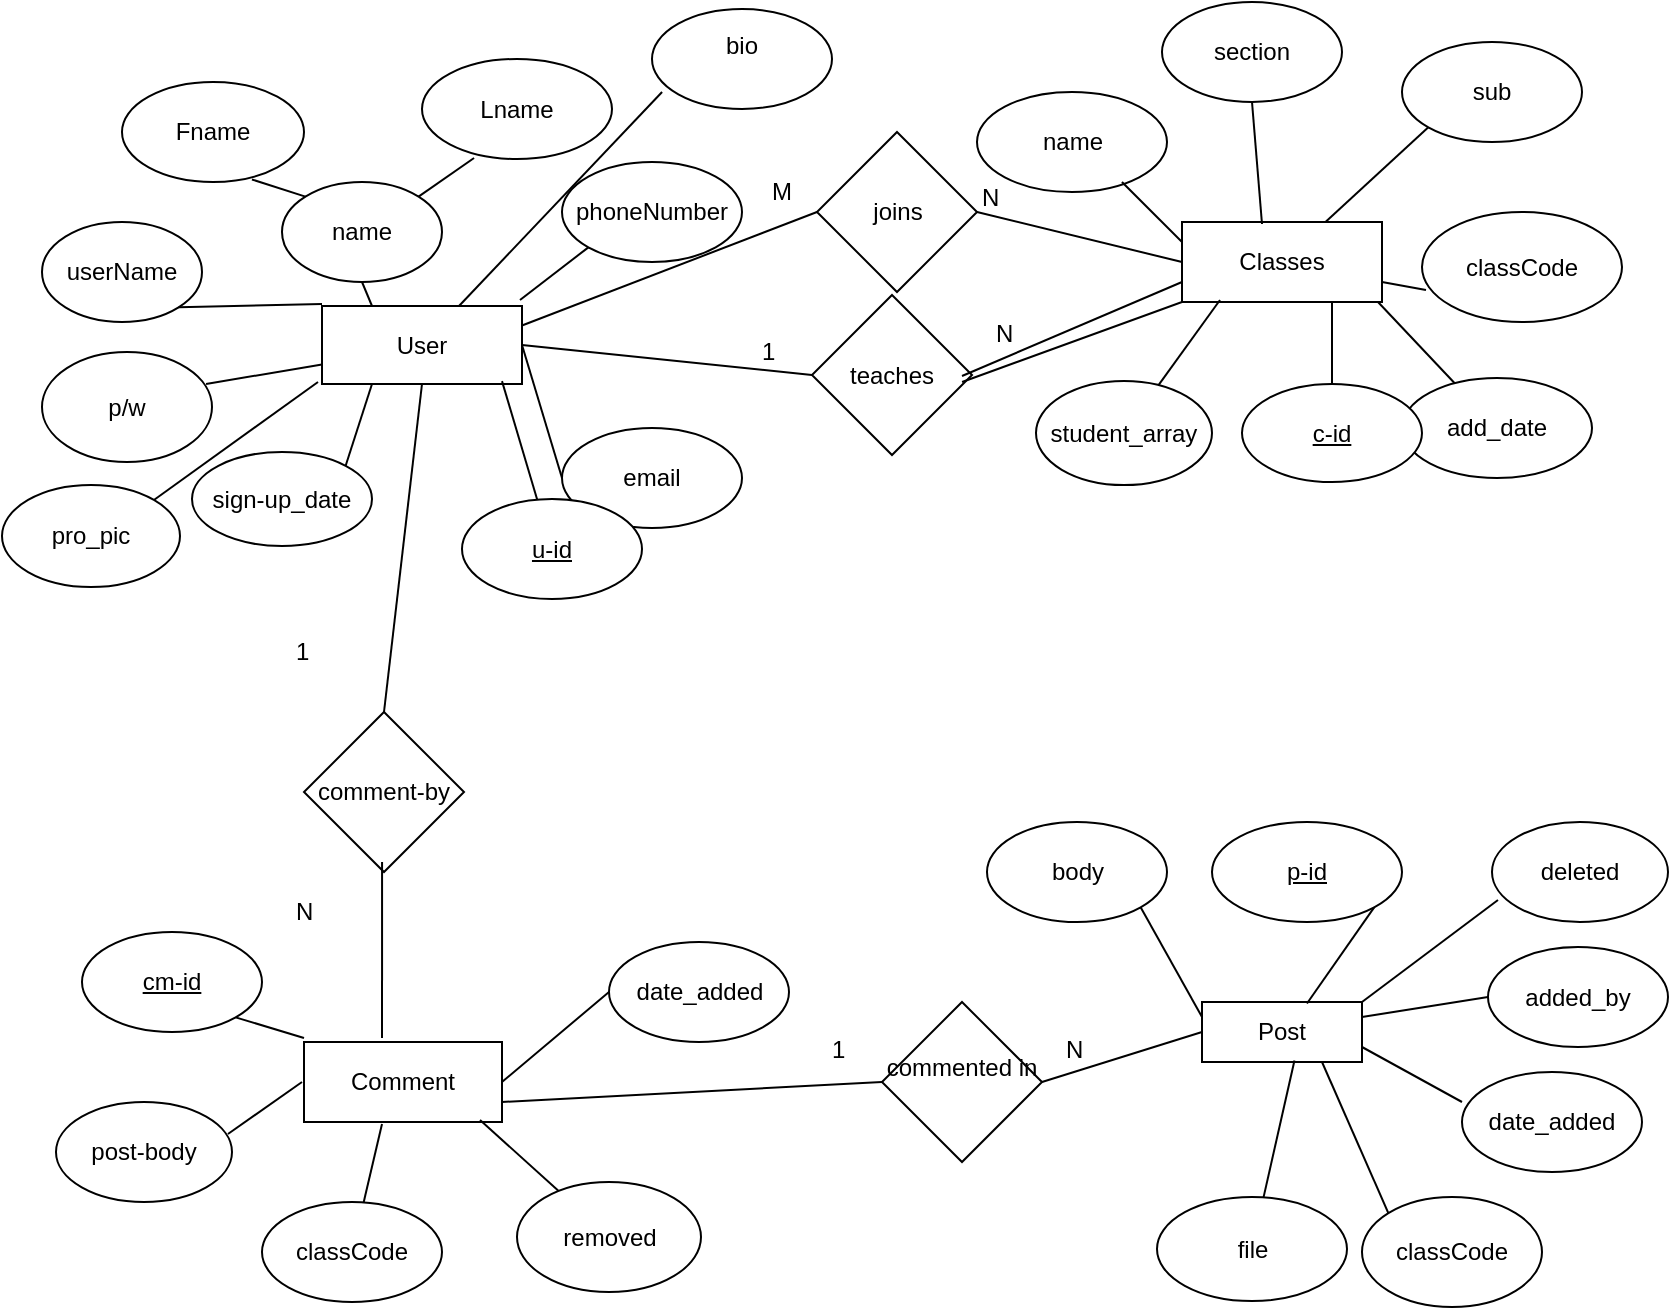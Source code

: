 <mxfile version="10.6.0" type="google"><diagram id="8cpzSz4M3G0xS4OgJkMo" name="Page-1"><mxGraphModel dx="800" dy="454" grid="1" gridSize="10" guides="1" tooltips="1" connect="1" arrows="1" fold="1" page="1" pageScale="1" pageWidth="850" pageHeight="1100" math="0" shadow="0"><root><mxCell id="0"/><mxCell id="1" parent="0"/><mxCell id="r7sNCgSim0FzrHCBKvqG-2" value="User" style="rounded=0;whiteSpace=wrap;html=1;" parent="1" vertex="1"><mxGeometry x="160" y="152" width="100" height="39" as="geometry"/></mxCell><mxCell id="r7sNCgSim0FzrHCBKvqG-3" value="phoneNumber" style="ellipse;whiteSpace=wrap;html=1;" parent="1" vertex="1"><mxGeometry x="280" y="80" width="90" height="50" as="geometry"/></mxCell><mxCell id="r7sNCgSim0FzrHCBKvqG-4" value="userName" style="ellipse;whiteSpace=wrap;html=1;" parent="1" vertex="1"><mxGeometry x="20" y="110" width="80" height="50" as="geometry"/></mxCell><mxCell id="r7sNCgSim0FzrHCBKvqG-5" value="p/w" style="ellipse;whiteSpace=wrap;html=1;" parent="1" vertex="1"><mxGeometry x="20" y="175" width="85" height="55" as="geometry"/></mxCell><mxCell id="r7sNCgSim0FzrHCBKvqG-6" value="email" style="ellipse;whiteSpace=wrap;html=1;" parent="1" vertex="1"><mxGeometry x="280" y="213" width="90" height="50" as="geometry"/></mxCell><mxCell id="r7sNCgSim0FzrHCBKvqG-7" value="sign-up_date" style="ellipse;whiteSpace=wrap;html=1;" parent="1" vertex="1"><mxGeometry x="95" y="225" width="90" height="47" as="geometry"/></mxCell><mxCell id="r7sNCgSim0FzrHCBKvqG-8" value="name" style="ellipse;whiteSpace=wrap;html=1;" parent="1" vertex="1"><mxGeometry x="140" y="90" width="80" height="50" as="geometry"/></mxCell><mxCell id="r7sNCgSim0FzrHCBKvqG-9" value="Fname" style="ellipse;whiteSpace=wrap;html=1;" parent="1" vertex="1"><mxGeometry x="60" y="40" width="91" height="50" as="geometry"/></mxCell><mxCell id="r7sNCgSim0FzrHCBKvqG-10" value="Lname" style="ellipse;whiteSpace=wrap;html=1;" parent="1" vertex="1"><mxGeometry x="210" y="28.5" width="95" height="50" as="geometry"/></mxCell><mxCell id="r7sNCgSim0FzrHCBKvqG-12" value="" style="endArrow=none;html=1;entryX=0;entryY=0.75;entryDx=0;entryDy=0;exitX=0.965;exitY=0.291;exitDx=0;exitDy=0;exitPerimeter=0;" parent="1" source="r7sNCgSim0FzrHCBKvqG-5" target="r7sNCgSim0FzrHCBKvqG-2" edge="1"><mxGeometry width="50" height="50" relative="1" as="geometry"><mxPoint x="115" y="204" as="sourcePoint"/><mxPoint x="160" y="210" as="targetPoint"/></mxGeometry></mxCell><mxCell id="r7sNCgSim0FzrHCBKvqG-13" value="" style="endArrow=none;html=1;entryX=0.25;entryY=1;entryDx=0;entryDy=0;exitX=1;exitY=0;exitDx=0;exitDy=0;" parent="1" source="r7sNCgSim0FzrHCBKvqG-7" target="r7sNCgSim0FzrHCBKvqG-2" edge="1"><mxGeometry width="50" height="50" relative="1" as="geometry"><mxPoint x="180" y="210" as="sourcePoint"/><mxPoint x="90" y="270" as="targetPoint"/></mxGeometry></mxCell><mxCell id="r7sNCgSim0FzrHCBKvqG-14" value="" style="endArrow=none;html=1;entryX=1;entryY=0.5;entryDx=0;entryDy=0;exitX=0;exitY=0.5;exitDx=0;exitDy=0;" parent="1" source="r7sNCgSim0FzrHCBKvqG-6" target="r7sNCgSim0FzrHCBKvqG-2" edge="1"><mxGeometry width="50" height="50" relative="1" as="geometry"><mxPoint x="40" y="320" as="sourcePoint"/><mxPoint x="90" y="270" as="targetPoint"/></mxGeometry></mxCell><mxCell id="r7sNCgSim0FzrHCBKvqG-15" value="" style="endArrow=none;html=1;exitX=1;exitY=1;exitDx=0;exitDy=0;" parent="1" source="r7sNCgSim0FzrHCBKvqG-4" edge="1"><mxGeometry width="50" height="50" relative="1" as="geometry"><mxPoint x="40" y="320" as="sourcePoint"/><mxPoint x="160" y="151" as="targetPoint"/></mxGeometry></mxCell><mxCell id="r7sNCgSim0FzrHCBKvqG-16" value="" style="endArrow=none;html=1;entryX=0.25;entryY=0;entryDx=0;entryDy=0;exitX=0.5;exitY=1;exitDx=0;exitDy=0;" parent="1" source="r7sNCgSim0FzrHCBKvqG-8" target="r7sNCgSim0FzrHCBKvqG-2" edge="1"><mxGeometry width="50" height="50" relative="1" as="geometry"><mxPoint x="40" y="320" as="sourcePoint"/><mxPoint x="90" y="270" as="targetPoint"/></mxGeometry></mxCell><mxCell id="r7sNCgSim0FzrHCBKvqG-17" value="" style="endArrow=none;html=1;entryX=0;entryY=1;entryDx=0;entryDy=0;" parent="1" target="r7sNCgSim0FzrHCBKvqG-3" edge="1"><mxGeometry width="50" height="50" relative="1" as="geometry"><mxPoint x="259" y="149" as="sourcePoint"/><mxPoint x="90" y="270" as="targetPoint"/></mxGeometry></mxCell><mxCell id="r7sNCgSim0FzrHCBKvqG-18" value="" style="endArrow=none;html=1;entryX=0;entryY=0;entryDx=0;entryDy=0;exitX=0.714;exitY=0.975;exitDx=0;exitDy=0;exitPerimeter=0;" parent="1" source="r7sNCgSim0FzrHCBKvqG-9" target="r7sNCgSim0FzrHCBKvqG-8" edge="1"><mxGeometry width="50" height="50" relative="1" as="geometry"><mxPoint x="40" y="320" as="sourcePoint"/><mxPoint x="90" y="270" as="targetPoint"/></mxGeometry></mxCell><mxCell id="r7sNCgSim0FzrHCBKvqG-19" value="" style="endArrow=none;html=1;entryX=1;entryY=0;entryDx=0;entryDy=0;exitX=0.274;exitY=0.99;exitDx=0;exitDy=0;exitPerimeter=0;" parent="1" source="r7sNCgSim0FzrHCBKvqG-10" target="r7sNCgSim0FzrHCBKvqG-8" edge="1"><mxGeometry width="50" height="50" relative="1" as="geometry"><mxPoint x="230" y="82" as="sourcePoint"/><mxPoint x="90" y="270" as="targetPoint"/></mxGeometry></mxCell><mxCell id="r7sNCgSim0FzrHCBKvqG-21" value="Classes" style="rounded=0;whiteSpace=wrap;html=1;" parent="1" vertex="1"><mxGeometry x="590" y="110" width="100" height="40" as="geometry"/></mxCell><mxCell id="r7sNCgSim0FzrHCBKvqG-22" value="sub" style="ellipse;whiteSpace=wrap;html=1;" parent="1" vertex="1"><mxGeometry x="700" y="20" width="90" height="50" as="geometry"/></mxCell><mxCell id="r7sNCgSim0FzrHCBKvqG-23" value="section" style="ellipse;whiteSpace=wrap;html=1;" parent="1" vertex="1"><mxGeometry x="580" width="90" height="50" as="geometry"/></mxCell><mxCell id="r7sNCgSim0FzrHCBKvqG-24" value="name" style="ellipse;whiteSpace=wrap;html=1;" parent="1" vertex="1"><mxGeometry x="487.5" y="45" width="95" height="50" as="geometry"/></mxCell><mxCell id="r7sNCgSim0FzrHCBKvqG-25" value="add_date" style="ellipse;whiteSpace=wrap;html=1;" parent="1" vertex="1"><mxGeometry x="700" y="188" width="95" height="50" as="geometry"/></mxCell><mxCell id="r7sNCgSim0FzrHCBKvqG-26" value="classCode" style="ellipse;whiteSpace=wrap;html=1;" parent="1" vertex="1"><mxGeometry x="710" y="105" width="100" height="55" as="geometry"/></mxCell><mxCell id="r7sNCgSim0FzrHCBKvqG-28" value="" style="endArrow=none;html=1;entryX=0;entryY=0.25;entryDx=0;entryDy=0;exitX=0.763;exitY=0.9;exitDx=0;exitDy=0;exitPerimeter=0;" parent="1" source="r7sNCgSim0FzrHCBKvqG-24" target="r7sNCgSim0FzrHCBKvqG-21" edge="1"><mxGeometry width="50" height="50" relative="1" as="geometry"><mxPoint x="20" y="330" as="sourcePoint"/><mxPoint x="70" y="280" as="targetPoint"/></mxGeometry></mxCell><mxCell id="r7sNCgSim0FzrHCBKvqG-29" value="" style="endArrow=none;html=1;entryX=0.98;entryY=1;entryDx=0;entryDy=0;entryPerimeter=0;" parent="1" source="r7sNCgSim0FzrHCBKvqG-25" target="r7sNCgSim0FzrHCBKvqG-21" edge="1"><mxGeometry width="50" height="50" relative="1" as="geometry"><mxPoint x="20" y="330" as="sourcePoint"/><mxPoint x="70" y="280" as="targetPoint"/></mxGeometry></mxCell><mxCell id="r7sNCgSim0FzrHCBKvqG-30" value="" style="endArrow=none;html=1;entryX=0.5;entryY=1;entryDx=0;entryDy=0;exitX=0.4;exitY=0.025;exitDx=0;exitDy=0;exitPerimeter=0;" parent="1" source="r7sNCgSim0FzrHCBKvqG-21" target="r7sNCgSim0FzrHCBKvqG-23" edge="1"><mxGeometry width="50" height="50" relative="1" as="geometry"><mxPoint x="20" y="330" as="sourcePoint"/><mxPoint x="70" y="280" as="targetPoint"/></mxGeometry></mxCell><mxCell id="r7sNCgSim0FzrHCBKvqG-31" value="" style="endArrow=none;html=1;entryX=0;entryY=1;entryDx=0;entryDy=0;" parent="1" source="r7sNCgSim0FzrHCBKvqG-21" target="r7sNCgSim0FzrHCBKvqG-22" edge="1"><mxGeometry width="50" height="50" relative="1" as="geometry"><mxPoint x="20" y="330" as="sourcePoint"/><mxPoint x="710" y="70" as="targetPoint"/></mxGeometry></mxCell><mxCell id="r7sNCgSim0FzrHCBKvqG-32" value="" style="endArrow=none;html=1;entryX=0.02;entryY=0.709;entryDx=0;entryDy=0;entryPerimeter=0;exitX=1;exitY=0.75;exitDx=0;exitDy=0;" parent="1" source="r7sNCgSim0FzrHCBKvqG-21" target="r7sNCgSim0FzrHCBKvqG-26" edge="1"><mxGeometry width="50" height="50" relative="1" as="geometry"><mxPoint x="20" y="330" as="sourcePoint"/><mxPoint x="70" y="280" as="targetPoint"/></mxGeometry></mxCell><mxCell id="r7sNCgSim0FzrHCBKvqG-33" value="&lt;u&gt;u-id&lt;/u&gt;" style="ellipse;whiteSpace=wrap;html=1;" parent="1" vertex="1"><mxGeometry x="230" y="248.5" width="90" height="50" as="geometry"/></mxCell><mxCell id="r7sNCgSim0FzrHCBKvqG-34" value="&lt;u&gt;c-id&lt;/u&gt;" style="ellipse;whiteSpace=wrap;html=1;" parent="1" vertex="1"><mxGeometry x="620" y="191" width="90" height="49" as="geometry"/></mxCell><mxCell id="r7sNCgSim0FzrHCBKvqG-35" value="" style="endArrow=none;html=1;entryX=0.9;entryY=0.963;entryDx=0;entryDy=0;entryPerimeter=0;" parent="1" source="r7sNCgSim0FzrHCBKvqG-33" target="r7sNCgSim0FzrHCBKvqG-2" edge="1"><mxGeometry width="50" height="50" relative="1" as="geometry"><mxPoint x="20" y="350" as="sourcePoint"/><mxPoint x="70" y="300" as="targetPoint"/></mxGeometry></mxCell><mxCell id="r7sNCgSim0FzrHCBKvqG-36" value="" style="endArrow=none;html=1;entryX=0.75;entryY=1;entryDx=0;entryDy=0;" parent="1" source="r7sNCgSim0FzrHCBKvqG-34" target="r7sNCgSim0FzrHCBKvqG-21" edge="1"><mxGeometry width="50" height="50" relative="1" as="geometry"><mxPoint x="20" y="350" as="sourcePoint"/><mxPoint x="670" y="160" as="targetPoint"/></mxGeometry></mxCell><mxCell id="r7sNCgSim0FzrHCBKvqG-37" value="Comment" style="rounded=0;whiteSpace=wrap;html=1;" parent="1" vertex="1"><mxGeometry x="151" y="520" width="99" height="40" as="geometry"/></mxCell><mxCell id="r7sNCgSim0FzrHCBKvqG-38" value="&lt;u&gt;cm-id&lt;/u&gt;" style="ellipse;whiteSpace=wrap;html=1;" parent="1" vertex="1"><mxGeometry x="40" y="465" width="90" height="50" as="geometry"/></mxCell><mxCell id="r7sNCgSim0FzrHCBKvqG-39" value="post-body" style="ellipse;whiteSpace=wrap;html=1;" parent="1" vertex="1"><mxGeometry x="27" y="550" width="88" height="50" as="geometry"/></mxCell><mxCell id="r7sNCgSim0FzrHCBKvqG-40" value="classCode" style="ellipse;whiteSpace=wrap;html=1;" parent="1" vertex="1"><mxGeometry x="130" y="600" width="90" height="50" as="geometry"/></mxCell><mxCell id="r7sNCgSim0FzrHCBKvqG-41" value="removed" style="ellipse;whiteSpace=wrap;html=1;" parent="1" vertex="1"><mxGeometry x="257.5" y="590" width="92" height="55" as="geometry"/></mxCell><mxCell id="r7sNCgSim0FzrHCBKvqG-44" value="" style="endArrow=none;html=1;exitX=0.977;exitY=0.32;exitDx=0;exitDy=0;exitPerimeter=0;" parent="1" source="r7sNCgSim0FzrHCBKvqG-39" edge="1"><mxGeometry width="50" height="50" relative="1" as="geometry"><mxPoint x="20" y="720" as="sourcePoint"/><mxPoint x="150" y="540" as="targetPoint"/></mxGeometry></mxCell><mxCell id="r7sNCgSim0FzrHCBKvqG-45" value="" style="endArrow=none;html=1;entryX=0.394;entryY=1.025;entryDx=0;entryDy=0;entryPerimeter=0;" parent="1" source="r7sNCgSim0FzrHCBKvqG-40" target="r7sNCgSim0FzrHCBKvqG-37" edge="1"><mxGeometry width="50" height="50" relative="1" as="geometry"><mxPoint x="20" y="720" as="sourcePoint"/><mxPoint x="70" y="670" as="targetPoint"/></mxGeometry></mxCell><mxCell id="r7sNCgSim0FzrHCBKvqG-46" value="" style="endArrow=none;html=1;entryX=0.889;entryY=0.975;entryDx=0;entryDy=0;entryPerimeter=0;" parent="1" source="r7sNCgSim0FzrHCBKvqG-41" target="r7sNCgSim0FzrHCBKvqG-37" edge="1"><mxGeometry width="50" height="50" relative="1" as="geometry"><mxPoint x="20" y="720" as="sourcePoint"/><mxPoint x="70" y="670" as="targetPoint"/></mxGeometry></mxCell><mxCell id="r7sNCgSim0FzrHCBKvqG-47" value="" style="endArrow=none;html=1;exitX=1;exitY=1;exitDx=0;exitDy=0;entryX=0;entryY=-0.05;entryDx=0;entryDy=0;entryPerimeter=0;" parent="1" source="r7sNCgSim0FzrHCBKvqG-38" target="r7sNCgSim0FzrHCBKvqG-37" edge="1"><mxGeometry width="50" height="50" relative="1" as="geometry"><mxPoint x="20" y="720" as="sourcePoint"/><mxPoint x="150" y="520" as="targetPoint"/></mxGeometry></mxCell><mxCell id="r7sNCgSim0FzrHCBKvqG-48" value="date_added" style="ellipse;whiteSpace=wrap;html=1;" parent="1" vertex="1"><mxGeometry x="303.5" y="470" width="90" height="50" as="geometry"/></mxCell><mxCell id="r7sNCgSim0FzrHCBKvqG-49" value="" style="endArrow=none;html=1;entryX=0;entryY=0.5;entryDx=0;entryDy=0;exitX=1;exitY=0.5;exitDx=0;exitDy=0;" parent="1" source="r7sNCgSim0FzrHCBKvqG-37" target="r7sNCgSim0FzrHCBKvqG-48" edge="1"><mxGeometry width="50" height="50" relative="1" as="geometry"><mxPoint x="20" y="720" as="sourcePoint"/><mxPoint x="70" y="670" as="targetPoint"/></mxGeometry></mxCell><mxCell id="r7sNCgSim0FzrHCBKvqG-50" value="Post" style="rounded=0;whiteSpace=wrap;html=1;" parent="1" vertex="1"><mxGeometry x="600" y="500" width="80" height="30" as="geometry"/></mxCell><mxCell id="r7sNCgSim0FzrHCBKvqG-51" value="date_added" style="ellipse;whiteSpace=wrap;html=1;" parent="1" vertex="1"><mxGeometry x="730" y="535" width="90" height="50" as="geometry"/></mxCell><mxCell id="r7sNCgSim0FzrHCBKvqG-52" value="classCode" style="ellipse;whiteSpace=wrap;html=1;" parent="1" vertex="1"><mxGeometry x="680" y="597.5" width="90" height="55" as="geometry"/></mxCell><mxCell id="r7sNCgSim0FzrHCBKvqG-53" value="file" style="ellipse;whiteSpace=wrap;html=1;" parent="1" vertex="1"><mxGeometry x="577.5" y="597.5" width="95" height="52" as="geometry"/></mxCell><mxCell id="r7sNCgSim0FzrHCBKvqG-54" value="body" style="ellipse;whiteSpace=wrap;html=1;" parent="1" vertex="1"><mxGeometry x="492.5" y="410" width="90" height="50" as="geometry"/></mxCell><mxCell id="r7sNCgSim0FzrHCBKvqG-55" value="&lt;u&gt;p-id&lt;/u&gt;" style="ellipse;whiteSpace=wrap;html=1;" parent="1" vertex="1"><mxGeometry x="605" y="410" width="95" height="50" as="geometry"/></mxCell><mxCell id="r7sNCgSim0FzrHCBKvqG-56" value="deleted" style="ellipse;whiteSpace=wrap;html=1;" parent="1" vertex="1"><mxGeometry x="745" y="410" width="88" height="50" as="geometry"/></mxCell><mxCell id="r7sNCgSim0FzrHCBKvqG-57" value="added_by" style="ellipse;whiteSpace=wrap;html=1;" parent="1" vertex="1"><mxGeometry x="743" y="472.5" width="90" height="50" as="geometry"/></mxCell><mxCell id="r7sNCgSim0FzrHCBKvqG-61" value="" style="endArrow=none;html=1;entryX=0.656;entryY=0.025;entryDx=0;entryDy=0;exitX=1;exitY=1;exitDx=0;exitDy=0;entryPerimeter=0;" parent="1" source="r7sNCgSim0FzrHCBKvqG-55" target="r7sNCgSim0FzrHCBKvqG-50" edge="1"><mxGeometry width="50" height="50" relative="1" as="geometry"><mxPoint x="20" y="720" as="sourcePoint"/><mxPoint x="70" y="670" as="targetPoint"/></mxGeometry></mxCell><mxCell id="r7sNCgSim0FzrHCBKvqG-62" value="" style="endArrow=none;html=1;entryX=0;entryY=0.25;entryDx=0;entryDy=0;exitX=1;exitY=1;exitDx=0;exitDy=0;" parent="1" source="r7sNCgSim0FzrHCBKvqG-54" target="r7sNCgSim0FzrHCBKvqG-50" edge="1"><mxGeometry width="50" height="50" relative="1" as="geometry"><mxPoint x="20" y="790" as="sourcePoint"/><mxPoint x="70" y="740" as="targetPoint"/></mxGeometry></mxCell><mxCell id="r7sNCgSim0FzrHCBKvqG-63" value="" style="endArrow=none;html=1;entryX=0.578;entryY=0.975;entryDx=0;entryDy=0;entryPerimeter=0;" parent="1" source="r7sNCgSim0FzrHCBKvqG-53" target="r7sNCgSim0FzrHCBKvqG-50" edge="1"><mxGeometry width="50" height="50" relative="1" as="geometry"><mxPoint x="20" y="860" as="sourcePoint"/><mxPoint x="70" y="810" as="targetPoint"/></mxGeometry></mxCell><mxCell id="r7sNCgSim0FzrHCBKvqG-64" value="" style="endArrow=none;html=1;entryX=0;entryY=0;entryDx=0;entryDy=0;exitX=0.75;exitY=1;exitDx=0;exitDy=0;" parent="1" source="r7sNCgSim0FzrHCBKvqG-50" target="r7sNCgSim0FzrHCBKvqG-52" edge="1"><mxGeometry width="50" height="50" relative="1" as="geometry"><mxPoint x="20" y="930" as="sourcePoint"/><mxPoint x="70" y="880" as="targetPoint"/></mxGeometry></mxCell><mxCell id="r7sNCgSim0FzrHCBKvqG-65" value="" style="endArrow=none;html=1;entryX=0;entryY=0.3;entryDx=0;entryDy=0;entryPerimeter=0;exitX=1;exitY=0.75;exitDx=0;exitDy=0;" parent="1" source="r7sNCgSim0FzrHCBKvqG-50" target="r7sNCgSim0FzrHCBKvqG-51" edge="1"><mxGeometry width="50" height="50" relative="1" as="geometry"><mxPoint x="20" y="1000" as="sourcePoint"/><mxPoint x="70" y="950" as="targetPoint"/></mxGeometry></mxCell><mxCell id="r7sNCgSim0FzrHCBKvqG-66" value="" style="endArrow=none;html=1;entryX=0;entryY=0.5;entryDx=0;entryDy=0;exitX=1;exitY=0.25;exitDx=0;exitDy=0;" parent="1" source="r7sNCgSim0FzrHCBKvqG-50" target="r7sNCgSim0FzrHCBKvqG-57" edge="1"><mxGeometry width="50" height="50" relative="1" as="geometry"><mxPoint x="20" y="1070" as="sourcePoint"/><mxPoint x="70" y="1020" as="targetPoint"/></mxGeometry></mxCell><mxCell id="r7sNCgSim0FzrHCBKvqG-67" value="" style="endArrow=none;html=1;entryX=0.034;entryY=0.78;entryDx=0;entryDy=0;entryPerimeter=0;exitX=1;exitY=0;exitDx=0;exitDy=0;exitPerimeter=0;" parent="1" source="r7sNCgSim0FzrHCBKvqG-50" target="r7sNCgSim0FzrHCBKvqG-56" edge="1"><mxGeometry width="50" height="50" relative="1" as="geometry"><mxPoint x="20" y="1140" as="sourcePoint"/><mxPoint x="70" y="1090" as="targetPoint"/></mxGeometry></mxCell><mxCell id="r7sNCgSim0FzrHCBKvqG-69" value="bio&lt;br&gt;&lt;br&gt;" style="ellipse;whiteSpace=wrap;html=1;" parent="1" vertex="1"><mxGeometry x="325" y="3.5" width="90" height="50" as="geometry"/></mxCell><mxCell id="r7sNCgSim0FzrHCBKvqG-70" value="" style="endArrow=none;html=1;entryX=0.056;entryY=0.83;entryDx=0;entryDy=0;entryPerimeter=0;" parent="1" source="r7sNCgSim0FzrHCBKvqG-2" target="r7sNCgSim0FzrHCBKvqG-69" edge="1"><mxGeometry width="50" height="50" relative="1" as="geometry"><mxPoint x="20" y="720" as="sourcePoint"/><mxPoint x="70" y="670" as="targetPoint"/></mxGeometry></mxCell><mxCell id="r7sNCgSim0FzrHCBKvqG-71" value="joins" style="rhombus;whiteSpace=wrap;html=1;" parent="1" vertex="1"><mxGeometry x="407.5" y="65" width="80" height="80" as="geometry"/></mxCell><mxCell id="r7sNCgSim0FzrHCBKvqG-72" value="teaches" style="rhombus;whiteSpace=wrap;html=1;" parent="1" vertex="1"><mxGeometry x="405" y="146.5" width="80" height="80" as="geometry"/></mxCell><mxCell id="r7sNCgSim0FzrHCBKvqG-73" value="" style="endArrow=none;html=1;entryX=0;entryY=0.5;entryDx=0;entryDy=0;exitX=1;exitY=0.5;exitDx=0;exitDy=0;" parent="1" source="r7sNCgSim0FzrHCBKvqG-2" target="r7sNCgSim0FzrHCBKvqG-72" edge="1"><mxGeometry width="50" height="50" relative="1" as="geometry"><mxPoint x="20" y="720" as="sourcePoint"/><mxPoint x="400" y="310" as="targetPoint"/></mxGeometry></mxCell><mxCell id="r7sNCgSim0FzrHCBKvqG-74" value="" style="endArrow=none;html=1;entryX=0;entryY=0.75;entryDx=0;entryDy=0;" parent="1" target="r7sNCgSim0FzrHCBKvqG-21" edge="1"><mxGeometry width="50" height="50" relative="1" as="geometry"><mxPoint x="480" y="187" as="sourcePoint"/><mxPoint x="70" y="670" as="targetPoint"/></mxGeometry></mxCell><mxCell id="r7sNCgSim0FzrHCBKvqG-75" value="" style="endArrow=none;html=1;entryX=0;entryY=0.5;entryDx=0;entryDy=0;exitX=1;exitY=0.5;exitDx=0;exitDy=0;" parent="1" source="r7sNCgSim0FzrHCBKvqG-71" target="r7sNCgSim0FzrHCBKvqG-21" edge="1"><mxGeometry width="50" height="50" relative="1" as="geometry"><mxPoint x="20" y="790" as="sourcePoint"/><mxPoint x="70" y="740" as="targetPoint"/></mxGeometry></mxCell><mxCell id="r7sNCgSim0FzrHCBKvqG-76" value="" style="endArrow=none;html=1;entryX=0;entryY=0.5;entryDx=0;entryDy=0;exitX=1;exitY=0.25;exitDx=0;exitDy=0;" parent="1" source="r7sNCgSim0FzrHCBKvqG-2" target="r7sNCgSim0FzrHCBKvqG-71" edge="1"><mxGeometry width="50" height="50" relative="1" as="geometry"><mxPoint x="20" y="860" as="sourcePoint"/><mxPoint x="70" y="810" as="targetPoint"/></mxGeometry></mxCell><mxCell id="r7sNCgSim0FzrHCBKvqG-77" value="" style="endArrow=none;html=1;exitX=0.938;exitY=0.544;exitDx=0;exitDy=0;exitPerimeter=0;" parent="1" source="r7sNCgSim0FzrHCBKvqG-72" edge="1"><mxGeometry width="50" height="50" relative="1" as="geometry"><mxPoint x="490" y="187" as="sourcePoint"/><mxPoint x="590" y="150" as="targetPoint"/></mxGeometry></mxCell><mxCell id="r7sNCgSim0FzrHCBKvqG-78" value="comment-by" style="rhombus;whiteSpace=wrap;html=1;" parent="1" vertex="1"><mxGeometry x="151" y="355" width="80" height="80" as="geometry"/></mxCell><mxCell id="r7sNCgSim0FzrHCBKvqG-79" value="" style="endArrow=none;html=1;entryX=0.5;entryY=1;entryDx=0;entryDy=0;exitX=0.5;exitY=0;exitDx=0;exitDy=0;" parent="1" source="r7sNCgSim0FzrHCBKvqG-78" target="r7sNCgSim0FzrHCBKvqG-2" edge="1"><mxGeometry width="50" height="50" relative="1" as="geometry"><mxPoint x="190" y="350" as="sourcePoint"/><mxPoint x="70" y="670" as="targetPoint"/></mxGeometry></mxCell><mxCell id="r7sNCgSim0FzrHCBKvqG-80" value="" style="endArrow=none;html=1;entryX=0.488;entryY=0.938;entryDx=0;entryDy=0;entryPerimeter=0;exitX=0.394;exitY=-0.05;exitDx=0;exitDy=0;exitPerimeter=0;" parent="1" source="r7sNCgSim0FzrHCBKvqG-37" target="r7sNCgSim0FzrHCBKvqG-78" edge="1"><mxGeometry width="50" height="50" relative="1" as="geometry"><mxPoint x="20" y="790" as="sourcePoint"/><mxPoint x="190" y="440" as="targetPoint"/></mxGeometry></mxCell><mxCell id="r7sNCgSim0FzrHCBKvqG-84" value="commented in&lt;br&gt;&lt;br&gt;" style="rhombus;whiteSpace=wrap;html=1;" parent="1" vertex="1"><mxGeometry x="440" y="500" width="80" height="80" as="geometry"/></mxCell><mxCell id="r7sNCgSim0FzrHCBKvqG-85" value="" style="endArrow=none;html=1;entryX=0;entryY=0.5;entryDx=0;entryDy=0;exitX=1;exitY=0.75;exitDx=0;exitDy=0;" parent="1" source="r7sNCgSim0FzrHCBKvqG-37" target="r7sNCgSim0FzrHCBKvqG-84" edge="1"><mxGeometry width="50" height="50" relative="1" as="geometry"><mxPoint x="20" y="720" as="sourcePoint"/><mxPoint x="70" y="670" as="targetPoint"/></mxGeometry></mxCell><mxCell id="r7sNCgSim0FzrHCBKvqG-86" value="" style="endArrow=none;html=1;entryX=0;entryY=0.5;entryDx=0;entryDy=0;exitX=1;exitY=0.5;exitDx=0;exitDy=0;" parent="1" source="r7sNCgSim0FzrHCBKvqG-84" target="r7sNCgSim0FzrHCBKvqG-50" edge="1"><mxGeometry width="50" height="50" relative="1" as="geometry"><mxPoint x="20" y="790" as="sourcePoint"/><mxPoint x="510" y="570" as="targetPoint"/></mxGeometry></mxCell><mxCell id="1LNjAe4FXlLNDRrY_p3g-1" value="1" style="text;html=1;resizable=0;points=[];autosize=1;align=left;verticalAlign=top;spacingTop=-4;" parent="1" vertex="1"><mxGeometry x="145" y="315" width="20" height="20" as="geometry"/></mxCell><mxCell id="1LNjAe4FXlLNDRrY_p3g-2" value="N&lt;br&gt;&lt;br&gt;" style="text;html=1;resizable=0;points=[];autosize=1;align=left;verticalAlign=top;spacingTop=-4;" parent="1" vertex="1"><mxGeometry x="145" y="445" width="20" height="30" as="geometry"/></mxCell><mxCell id="1LNjAe4FXlLNDRrY_p3g-3" value="M" style="text;html=1;resizable=0;points=[];autosize=1;align=left;verticalAlign=top;spacingTop=-4;" parent="1" vertex="1"><mxGeometry x="383" y="85" width="30" height="20" as="geometry"/></mxCell><mxCell id="1LNjAe4FXlLNDRrY_p3g-4" value="N" style="text;html=1;resizable=0;points=[];autosize=1;align=left;verticalAlign=top;spacingTop=-4;" parent="1" vertex="1"><mxGeometry x="488" y="88" width="20" height="20" as="geometry"/></mxCell><mxCell id="1LNjAe4FXlLNDRrY_p3g-5" value="1" style="text;html=1;resizable=0;points=[];autosize=1;align=left;verticalAlign=top;spacingTop=-4;" parent="1" vertex="1"><mxGeometry x="378" y="165" width="20" height="20" as="geometry"/></mxCell><mxCell id="1LNjAe4FXlLNDRrY_p3g-6" value="N" style="text;html=1;resizable=0;points=[];autosize=1;align=left;verticalAlign=top;spacingTop=-4;" parent="1" vertex="1"><mxGeometry x="495" y="156" width="20" height="20" as="geometry"/></mxCell><mxCell id="1LNjAe4FXlLNDRrY_p3g-7" value="1" style="text;html=1;resizable=0;points=[];autosize=1;align=left;verticalAlign=top;spacingTop=-4;" parent="1" vertex="1"><mxGeometry x="413" y="514" width="20" height="20" as="geometry"/></mxCell><mxCell id="1LNjAe4FXlLNDRrY_p3g-8" value="N" style="text;html=1;resizable=0;points=[];autosize=1;align=left;verticalAlign=top;spacingTop=-4;" parent="1" vertex="1"><mxGeometry x="530" y="514" width="20" height="20" as="geometry"/></mxCell><mxCell id="dNpxoDXtwXRaoxHNqB8K-1" value="student_array" style="ellipse;whiteSpace=wrap;html=1;" parent="1" vertex="1"><mxGeometry x="517" y="189.5" width="88" height="52" as="geometry"/></mxCell><mxCell id="dNpxoDXtwXRaoxHNqB8K-2" value="" style="endArrow=none;html=1;entryX=0.19;entryY=0.975;entryDx=0;entryDy=0;entryPerimeter=0;" parent="1" source="dNpxoDXtwXRaoxHNqB8K-1" target="r7sNCgSim0FzrHCBKvqG-21" edge="1"><mxGeometry width="50" height="50" relative="1" as="geometry"><mxPoint x="20" y="720" as="sourcePoint"/><mxPoint x="70" y="670" as="targetPoint"/></mxGeometry></mxCell><mxCell id="1esEZfdJ5lITyFW00Tmd-1" value="pro_pic" style="ellipse;whiteSpace=wrap;html=1;" vertex="1" parent="1"><mxGeometry y="241.5" width="89" height="51" as="geometry"/></mxCell><mxCell id="1esEZfdJ5lITyFW00Tmd-2" value="" style="endArrow=none;html=1;entryX=1;entryY=0;entryDx=0;entryDy=0;exitX=-0.02;exitY=0.974;exitDx=0;exitDy=0;exitPerimeter=0;" edge="1" parent="1" source="r7sNCgSim0FzrHCBKvqG-2" target="1esEZfdJ5lITyFW00Tmd-1"><mxGeometry width="50" height="50" relative="1" as="geometry"><mxPoint x="220" y="150" as="sourcePoint"/><mxPoint x="70" y="670" as="targetPoint"/></mxGeometry></mxCell></root></mxGraphModel></diagram></mxfile>